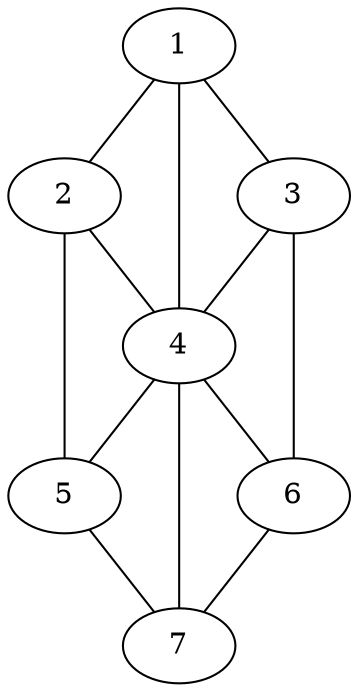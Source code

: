digraph g {
	1->2 [ arrowhead=none]
	1->3 [ arrowhead=none]
	1->4 [ arrowhead=none]
	2->5 [ arrowhead=none]
	2->4 [ arrowhead=none]
	3->6 [ arrowhead=none]
	3->4 [ arrowhead=none]
	4->5 [ arrowhead=none]
	4->7 [ arrowhead=none]
	4->6 [ arrowhead=none]
	5->7 [ arrowhead=none]
	6->7 [ arrowhead=none]
}

